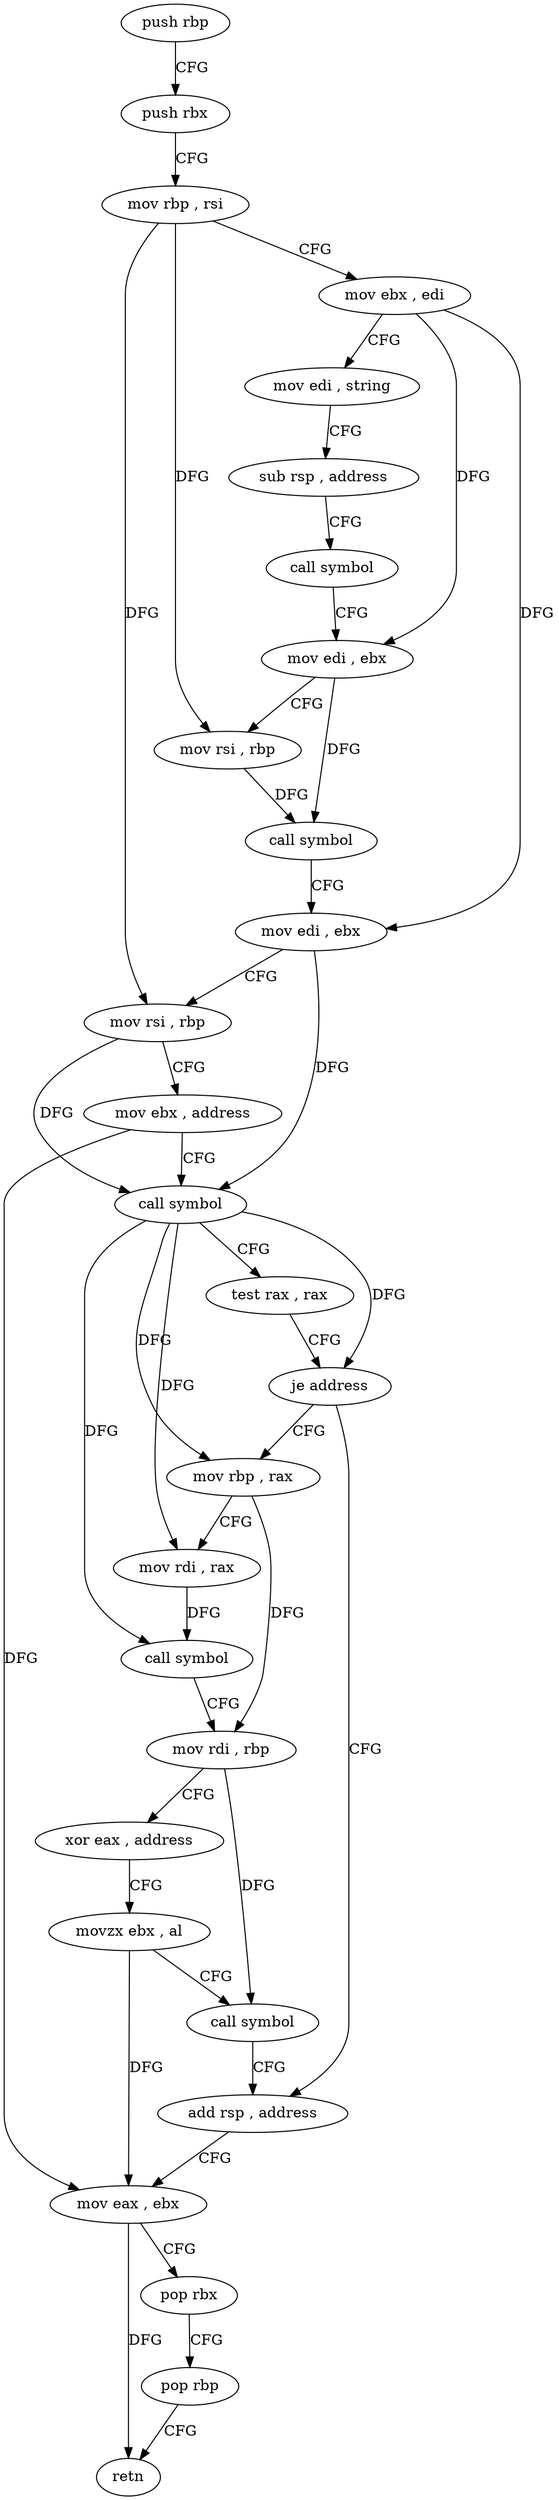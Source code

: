 digraph "func" {
"4213408" [label = "push rbp" ]
"4213409" [label = "push rbx" ]
"4213410" [label = "mov rbp , rsi" ]
"4213413" [label = "mov ebx , edi" ]
"4213415" [label = "mov edi , string" ]
"4213420" [label = "sub rsp , address" ]
"4213424" [label = "call symbol" ]
"4213429" [label = "mov edi , ebx" ]
"4213431" [label = "mov rsi , rbp" ]
"4213434" [label = "call symbol" ]
"4213439" [label = "mov edi , ebx" ]
"4213441" [label = "mov rsi , rbp" ]
"4213444" [label = "mov ebx , address" ]
"4213449" [label = "call symbol" ]
"4213454" [label = "test rax , rax" ]
"4213457" [label = "je address" ]
"4213484" [label = "add rsp , address" ]
"4213459" [label = "mov rbp , rax" ]
"4213488" [label = "mov eax , ebx" ]
"4213490" [label = "pop rbx" ]
"4213491" [label = "pop rbp" ]
"4213492" [label = "retn" ]
"4213462" [label = "mov rdi , rax" ]
"4213465" [label = "call symbol" ]
"4213470" [label = "mov rdi , rbp" ]
"4213473" [label = "xor eax , address" ]
"4213476" [label = "movzx ebx , al" ]
"4213479" [label = "call symbol" ]
"4213408" -> "4213409" [ label = "CFG" ]
"4213409" -> "4213410" [ label = "CFG" ]
"4213410" -> "4213413" [ label = "CFG" ]
"4213410" -> "4213431" [ label = "DFG" ]
"4213410" -> "4213441" [ label = "DFG" ]
"4213413" -> "4213415" [ label = "CFG" ]
"4213413" -> "4213429" [ label = "DFG" ]
"4213413" -> "4213439" [ label = "DFG" ]
"4213415" -> "4213420" [ label = "CFG" ]
"4213420" -> "4213424" [ label = "CFG" ]
"4213424" -> "4213429" [ label = "CFG" ]
"4213429" -> "4213431" [ label = "CFG" ]
"4213429" -> "4213434" [ label = "DFG" ]
"4213431" -> "4213434" [ label = "DFG" ]
"4213434" -> "4213439" [ label = "CFG" ]
"4213439" -> "4213441" [ label = "CFG" ]
"4213439" -> "4213449" [ label = "DFG" ]
"4213441" -> "4213444" [ label = "CFG" ]
"4213441" -> "4213449" [ label = "DFG" ]
"4213444" -> "4213449" [ label = "CFG" ]
"4213444" -> "4213488" [ label = "DFG" ]
"4213449" -> "4213454" [ label = "CFG" ]
"4213449" -> "4213457" [ label = "DFG" ]
"4213449" -> "4213459" [ label = "DFG" ]
"4213449" -> "4213462" [ label = "DFG" ]
"4213449" -> "4213465" [ label = "DFG" ]
"4213454" -> "4213457" [ label = "CFG" ]
"4213457" -> "4213484" [ label = "CFG" ]
"4213457" -> "4213459" [ label = "CFG" ]
"4213484" -> "4213488" [ label = "CFG" ]
"4213459" -> "4213462" [ label = "CFG" ]
"4213459" -> "4213470" [ label = "DFG" ]
"4213488" -> "4213490" [ label = "CFG" ]
"4213488" -> "4213492" [ label = "DFG" ]
"4213490" -> "4213491" [ label = "CFG" ]
"4213491" -> "4213492" [ label = "CFG" ]
"4213462" -> "4213465" [ label = "DFG" ]
"4213465" -> "4213470" [ label = "CFG" ]
"4213470" -> "4213473" [ label = "CFG" ]
"4213470" -> "4213479" [ label = "DFG" ]
"4213473" -> "4213476" [ label = "CFG" ]
"4213476" -> "4213479" [ label = "CFG" ]
"4213476" -> "4213488" [ label = "DFG" ]
"4213479" -> "4213484" [ label = "CFG" ]
}

